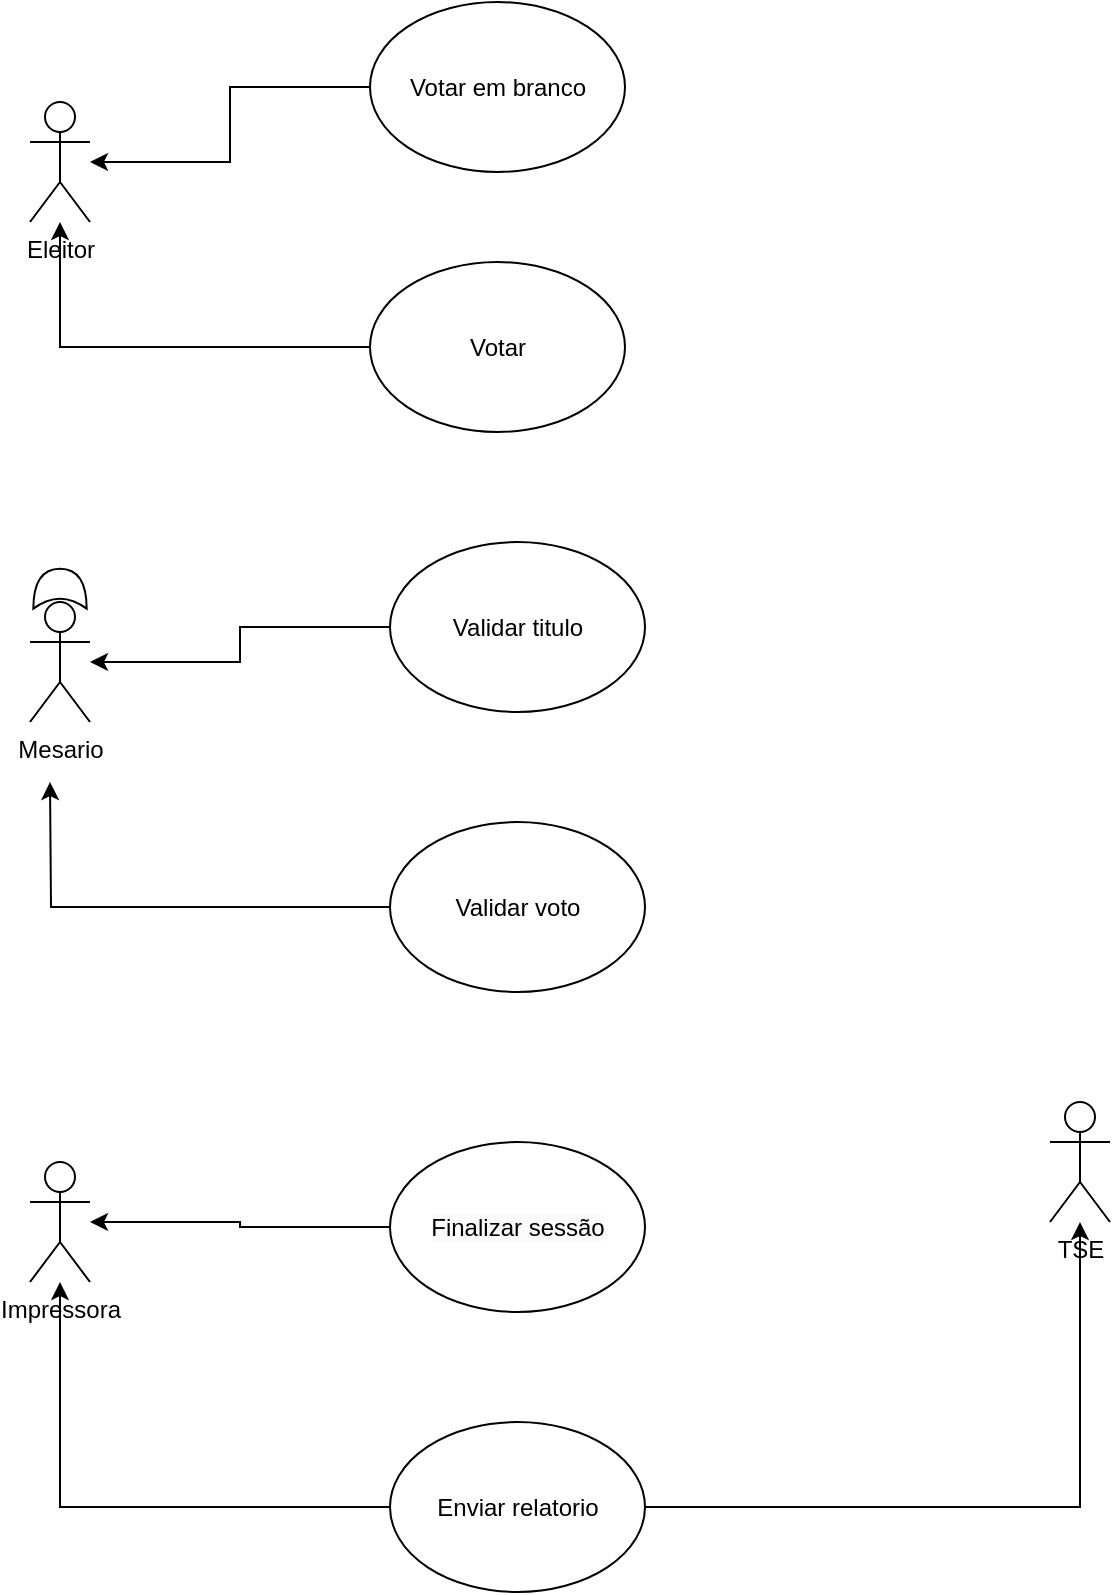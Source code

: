 <mxfile version="24.0.7" type="device">
  <diagram name="Página-1" id="SPKoAU8CvDJ4crAKklE5">
    <mxGraphModel dx="1106" dy="623" grid="1" gridSize="10" guides="1" tooltips="1" connect="1" arrows="1" fold="1" page="1" pageScale="1" pageWidth="827" pageHeight="1169" math="0" shadow="0">
      <root>
        <mxCell id="0" />
        <mxCell id="1" parent="0" />
        <mxCell id="YIwshWA2rxh4rhd0RB-E-1" value="Eleitor" style="shape=umlActor;verticalLabelPosition=bottom;verticalAlign=top;html=1;outlineConnect=0;" vertex="1" parent="1">
          <mxGeometry x="150" y="90" width="30" height="60" as="geometry" />
        </mxCell>
        <mxCell id="YIwshWA2rxh4rhd0RB-E-2" value="Mesario" style="shape=umlActor;verticalLabelPosition=bottom;verticalAlign=top;html=1;outlineConnect=0;" vertex="1" parent="1">
          <mxGeometry x="150" y="340" width="30" height="60" as="geometry" />
        </mxCell>
        <mxCell id="YIwshWA2rxh4rhd0RB-E-3" value="Impressora" style="shape=umlActor;verticalLabelPosition=bottom;verticalAlign=top;html=1;outlineConnect=0;" vertex="1" parent="1">
          <mxGeometry x="150" y="620" width="30" height="60" as="geometry" />
        </mxCell>
        <mxCell id="YIwshWA2rxh4rhd0RB-E-20" style="edgeStyle=orthogonalEdgeStyle;rounded=0;orthogonalLoop=1;jettySize=auto;html=1;" edge="1" parent="1" source="YIwshWA2rxh4rhd0RB-E-5" target="YIwshWA2rxh4rhd0RB-E-1">
          <mxGeometry relative="1" as="geometry" />
        </mxCell>
        <mxCell id="YIwshWA2rxh4rhd0RB-E-5" value="Votar em branco" style="ellipse;whiteSpace=wrap;html=1;" vertex="1" parent="1">
          <mxGeometry x="320" y="40" width="127.5" height="85" as="geometry" />
        </mxCell>
        <mxCell id="YIwshWA2rxh4rhd0RB-E-21" style="edgeStyle=orthogonalEdgeStyle;rounded=0;orthogonalLoop=1;jettySize=auto;html=1;" edge="1" parent="1" source="YIwshWA2rxh4rhd0RB-E-11" target="YIwshWA2rxh4rhd0RB-E-1">
          <mxGeometry relative="1" as="geometry" />
        </mxCell>
        <mxCell id="YIwshWA2rxh4rhd0RB-E-11" value="Votar" style="ellipse;whiteSpace=wrap;html=1;" vertex="1" parent="1">
          <mxGeometry x="320" y="170" width="127.5" height="85" as="geometry" />
        </mxCell>
        <mxCell id="YIwshWA2rxh4rhd0RB-E-22" style="edgeStyle=orthogonalEdgeStyle;rounded=0;orthogonalLoop=1;jettySize=auto;html=1;" edge="1" parent="1" source="YIwshWA2rxh4rhd0RB-E-12" target="YIwshWA2rxh4rhd0RB-E-2">
          <mxGeometry relative="1" as="geometry" />
        </mxCell>
        <mxCell id="YIwshWA2rxh4rhd0RB-E-12" value="Validar titulo" style="ellipse;whiteSpace=wrap;html=1;" vertex="1" parent="1">
          <mxGeometry x="330" y="310" width="127.5" height="85" as="geometry" />
        </mxCell>
        <mxCell id="YIwshWA2rxh4rhd0RB-E-23" style="edgeStyle=orthogonalEdgeStyle;rounded=0;orthogonalLoop=1;jettySize=auto;html=1;" edge="1" parent="1" source="YIwshWA2rxh4rhd0RB-E-13">
          <mxGeometry relative="1" as="geometry">
            <mxPoint x="160" y="430" as="targetPoint" />
          </mxGeometry>
        </mxCell>
        <mxCell id="YIwshWA2rxh4rhd0RB-E-13" value="Validar voto" style="ellipse;whiteSpace=wrap;html=1;" vertex="1" parent="1">
          <mxGeometry x="330" y="450" width="127.5" height="85" as="geometry" />
        </mxCell>
        <mxCell id="YIwshWA2rxh4rhd0RB-E-30" style="edgeStyle=orthogonalEdgeStyle;rounded=0;orthogonalLoop=1;jettySize=auto;html=1;exitX=0;exitY=0.5;exitDx=0;exitDy=0;" edge="1" parent="1" source="YIwshWA2rxh4rhd0RB-E-14" target="YIwshWA2rxh4rhd0RB-E-3">
          <mxGeometry relative="1" as="geometry" />
        </mxCell>
        <mxCell id="YIwshWA2rxh4rhd0RB-E-14" value="&#xa;&lt;br style=&quot;color: rgb(0, 0, 0); font-family: Helvetica; font-size: 12px; font-style: normal; font-variant-ligatures: normal; font-variant-caps: normal; font-weight: 400; letter-spacing: normal; orphans: 2; text-align: center; text-indent: 0px; text-transform: none; widows: 2; word-spacing: 0px; -webkit-text-stroke-width: 0px; white-space: normal; background-color: rgb(251, 251, 251); text-decoration-thickness: initial; text-decoration-style: initial; text-decoration-color: initial;&quot;&gt;&lt;span style=&quot;color: rgb(0, 0, 0); font-family: Helvetica; font-size: 12px; font-style: normal; font-variant-ligatures: normal; font-variant-caps: normal; font-weight: 400; letter-spacing: normal; orphans: 2; text-align: center; text-indent: 0px; text-transform: none; widows: 2; word-spacing: 0px; -webkit-text-stroke-width: 0px; white-space: normal; text-decoration-thickness: initial; text-decoration-style: initial; text-decoration-color: initial; background-color: rgb(251, 251, 251); float: none; display: inline !important;&quot;&gt;Finalizar sessão&lt;/span&gt;&lt;br style=&quot;color: rgb(0, 0, 0); font-family: Helvetica; font-size: 12px; font-style: normal; font-variant-ligatures: normal; font-variant-caps: normal; font-weight: 400; letter-spacing: normal; orphans: 2; text-align: center; text-indent: 0px; text-transform: none; widows: 2; word-spacing: 0px; -webkit-text-stroke-width: 0px; white-space: normal; background-color: rgb(251, 251, 251); text-decoration-thickness: initial; text-decoration-style: initial; text-decoration-color: initial;&quot;&gt;&#xa;&#xa;" style="ellipse;whiteSpace=wrap;html=1;" vertex="1" parent="1">
          <mxGeometry x="330" y="610" width="127.5" height="85" as="geometry" />
        </mxCell>
        <mxCell id="YIwshWA2rxh4rhd0RB-E-32" style="edgeStyle=orthogonalEdgeStyle;rounded=0;orthogonalLoop=1;jettySize=auto;html=1;exitX=0;exitY=0.5;exitDx=0;exitDy=0;" edge="1" parent="1" source="YIwshWA2rxh4rhd0RB-E-16" target="YIwshWA2rxh4rhd0RB-E-3">
          <mxGeometry relative="1" as="geometry" />
        </mxCell>
        <mxCell id="YIwshWA2rxh4rhd0RB-E-39" style="edgeStyle=orthogonalEdgeStyle;rounded=0;orthogonalLoop=1;jettySize=auto;html=1;" edge="1" parent="1" source="YIwshWA2rxh4rhd0RB-E-16" target="YIwshWA2rxh4rhd0RB-E-38">
          <mxGeometry relative="1" as="geometry" />
        </mxCell>
        <mxCell id="YIwshWA2rxh4rhd0RB-E-16" value="Enviar relatorio" style="ellipse;whiteSpace=wrap;html=1;" vertex="1" parent="1">
          <mxGeometry x="330" y="750" width="127.5" height="85" as="geometry" />
        </mxCell>
        <mxCell id="YIwshWA2rxh4rhd0RB-E-38" value="TSE" style="shape=umlActor;verticalLabelPosition=bottom;verticalAlign=top;html=1;outlineConnect=0;" vertex="1" parent="1">
          <mxGeometry x="660" y="590" width="30" height="60" as="geometry" />
        </mxCell>
        <mxCell id="YIwshWA2rxh4rhd0RB-E-40" value="" style="shape=xor;whiteSpace=wrap;html=1;rotation=-90;" vertex="1" parent="1">
          <mxGeometry x="155" y="320" width="20" height="26.67" as="geometry" />
        </mxCell>
      </root>
    </mxGraphModel>
  </diagram>
</mxfile>
